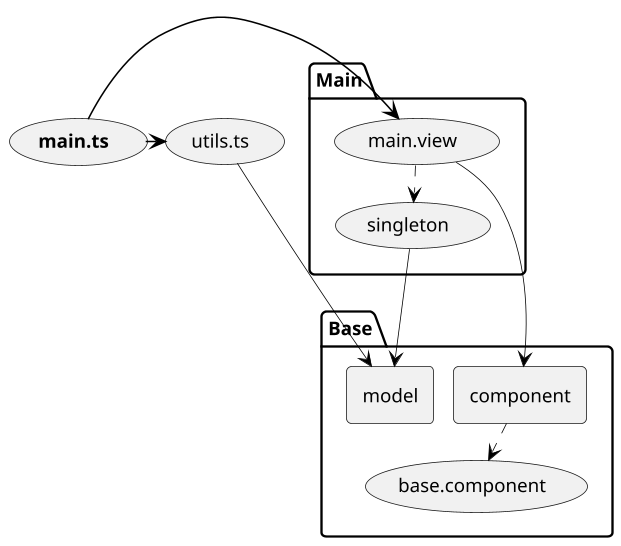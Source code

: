 @startuml

scale max 1920 width
top to bottom direction

skinparam nodesep 12
skinparam ranksep 24
skinparam monochrome true
skinparam shadowing false
skinparam defaultFontName Tahoma
skinparam defaultFontSize 12
skinparam roundCorner 6
skinparam dpi 150
skinparam arrowColor black
skinparam arrowThickness 0.5
skinparam packageTitleAlignment left

' oval
skinparam usecase {
  borderThickness 0.5
}

' rectangle
skinparam rectangle {
  borderThickness 0.5
}

' component
skinparam component {
  borderThickness 1
}


package "Main" {
  (main.view)
  (singleton)
}

package "Base" {
  (base.component)
  rectangle "component" as _component
  rectangle "model" as _model
}

(<b>main.ts</b>)
(utils.ts)

_component ..> (base.component)
(<b>main.ts</b>) -[thickness=1]> (main.view)
(<b>main.ts</b>) -[thickness=1]> (utils.ts)
(main.view) --> _component
(main.view) ..> (singleton)
(singleton) --> _model
(utils.ts) --> _model

@enduml

' View and edit on https://arkit.pro